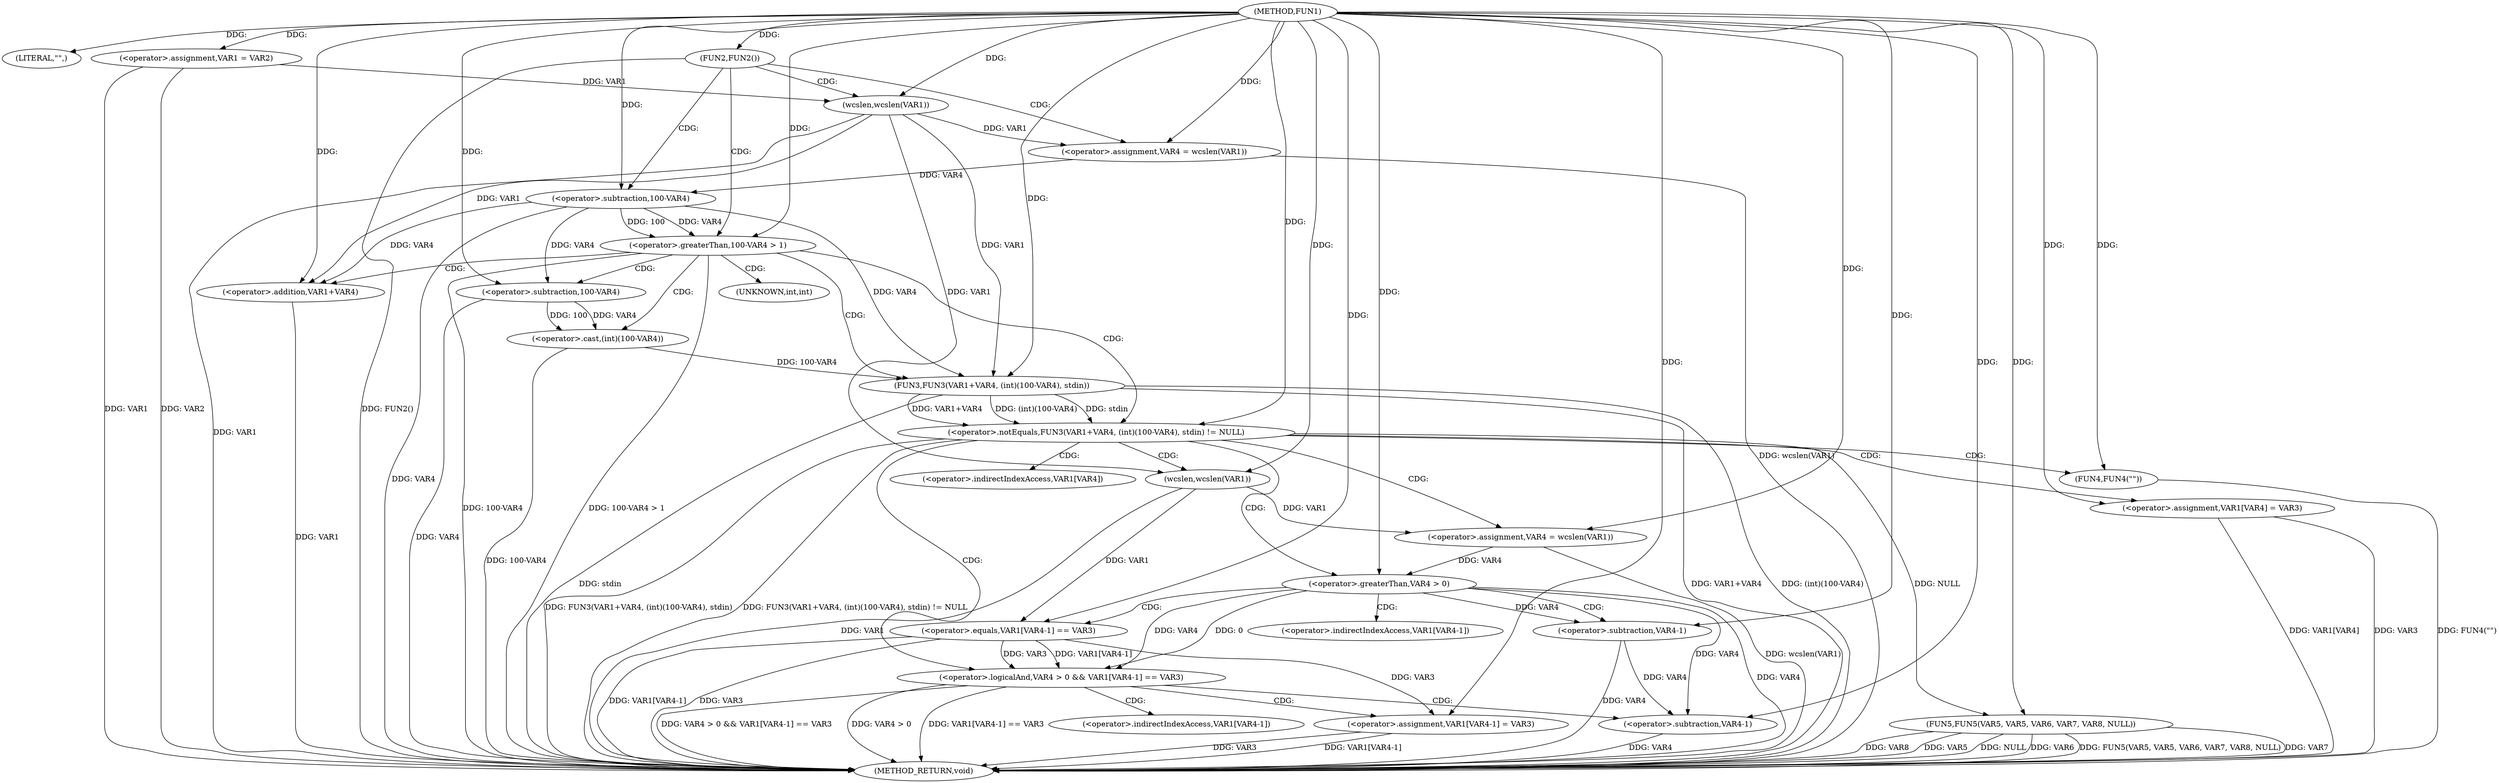 digraph FUN1 {  
"1000100" [label = "(METHOD,FUN1)" ]
"1000177" [label = "(METHOD_RETURN,void)" ]
"1000103" [label = "(LITERAL,\"\",)" ]
"1000104" [label = "(<operator>.assignment,VAR1 = VAR2)" ]
"1000108" [label = "(FUN2,FUN2())" ]
"1000112" [label = "(<operator>.assignment,VAR4 = wcslen(VAR1))" ]
"1000114" [label = "(wcslen,wcslen(VAR1))" ]
"1000117" [label = "(<operator>.greaterThan,100-VAR4 > 1)" ]
"1000118" [label = "(<operator>.subtraction,100-VAR4)" ]
"1000124" [label = "(<operator>.notEquals,FUN3(VAR1+VAR4, (int)(100-VAR4), stdin) != NULL)" ]
"1000125" [label = "(FUN3,FUN3(VAR1+VAR4, (int)(100-VAR4), stdin))" ]
"1000126" [label = "(<operator>.addition,VAR1+VAR4)" ]
"1000129" [label = "(<operator>.cast,(int)(100-VAR4))" ]
"1000131" [label = "(<operator>.subtraction,100-VAR4)" ]
"1000137" [label = "(<operator>.assignment,VAR4 = wcslen(VAR1))" ]
"1000139" [label = "(wcslen,wcslen(VAR1))" ]
"1000142" [label = "(<operator>.logicalAnd,VAR4 > 0 && VAR1[VAR4-1] == VAR3)" ]
"1000143" [label = "(<operator>.greaterThan,VAR4 > 0)" ]
"1000146" [label = "(<operator>.equals,VAR1[VAR4-1] == VAR3)" ]
"1000149" [label = "(<operator>.subtraction,VAR4-1)" ]
"1000154" [label = "(<operator>.assignment,VAR1[VAR4-1] = VAR3)" ]
"1000157" [label = "(<operator>.subtraction,VAR4-1)" ]
"1000163" [label = "(FUN4,FUN4(\"\"))" ]
"1000165" [label = "(<operator>.assignment,VAR1[VAR4] = VAR3)" ]
"1000170" [label = "(FUN5,FUN5(VAR5, VAR5, VAR6, VAR7, VAR8, NULL))" ]
"1000130" [label = "(UNKNOWN,int,int)" ]
"1000147" [label = "(<operator>.indirectIndexAccess,VAR1[VAR4-1])" ]
"1000155" [label = "(<operator>.indirectIndexAccess,VAR1[VAR4-1])" ]
"1000166" [label = "(<operator>.indirectIndexAccess,VAR1[VAR4])" ]
  "1000117" -> "1000177"  [ label = "DDG: 100-VAR4 > 1"] 
  "1000125" -> "1000177"  [ label = "DDG: VAR1+VAR4"] 
  "1000124" -> "1000177"  [ label = "DDG: FUN3(VAR1+VAR4, (int)(100-VAR4), stdin)"] 
  "1000108" -> "1000177"  [ label = "DDG: FUN2()"] 
  "1000165" -> "1000177"  [ label = "DDG: VAR3"] 
  "1000104" -> "1000177"  [ label = "DDG: VAR1"] 
  "1000137" -> "1000177"  [ label = "DDG: wcslen(VAR1)"] 
  "1000114" -> "1000177"  [ label = "DDG: VAR1"] 
  "1000126" -> "1000177"  [ label = "DDG: VAR1"] 
  "1000117" -> "1000177"  [ label = "DDG: 100-VAR4"] 
  "1000146" -> "1000177"  [ label = "DDG: VAR1[VAR4-1]"] 
  "1000170" -> "1000177"  [ label = "DDG: VAR5"] 
  "1000142" -> "1000177"  [ label = "DDG: VAR4 > 0 && VAR1[VAR4-1] == VAR3"] 
  "1000112" -> "1000177"  [ label = "DDG: wcslen(VAR1)"] 
  "1000154" -> "1000177"  [ label = "DDG: VAR3"] 
  "1000165" -> "1000177"  [ label = "DDG: VAR1[VAR4]"] 
  "1000139" -> "1000177"  [ label = "DDG: VAR1"] 
  "1000146" -> "1000177"  [ label = "DDG: VAR3"] 
  "1000125" -> "1000177"  [ label = "DDG: (int)(100-VAR4)"] 
  "1000154" -> "1000177"  [ label = "DDG: VAR1[VAR4-1]"] 
  "1000157" -> "1000177"  [ label = "DDG: VAR4"] 
  "1000143" -> "1000177"  [ label = "DDG: VAR4"] 
  "1000125" -> "1000177"  [ label = "DDG: stdin"] 
  "1000170" -> "1000177"  [ label = "DDG: NULL"] 
  "1000131" -> "1000177"  [ label = "DDG: VAR4"] 
  "1000118" -> "1000177"  [ label = "DDG: VAR4"] 
  "1000170" -> "1000177"  [ label = "DDG: VAR6"] 
  "1000142" -> "1000177"  [ label = "DDG: VAR4 > 0"] 
  "1000170" -> "1000177"  [ label = "DDG: FUN5(VAR5, VAR5, VAR6, VAR7, VAR8, NULL)"] 
  "1000149" -> "1000177"  [ label = "DDG: VAR4"] 
  "1000163" -> "1000177"  [ label = "DDG: FUN4(\"\")"] 
  "1000142" -> "1000177"  [ label = "DDG: VAR1[VAR4-1] == VAR3"] 
  "1000170" -> "1000177"  [ label = "DDG: VAR7"] 
  "1000104" -> "1000177"  [ label = "DDG: VAR2"] 
  "1000170" -> "1000177"  [ label = "DDG: VAR8"] 
  "1000129" -> "1000177"  [ label = "DDG: 100-VAR4"] 
  "1000124" -> "1000177"  [ label = "DDG: FUN3(VAR1+VAR4, (int)(100-VAR4), stdin) != NULL"] 
  "1000100" -> "1000103"  [ label = "DDG: "] 
  "1000100" -> "1000104"  [ label = "DDG: "] 
  "1000100" -> "1000108"  [ label = "DDG: "] 
  "1000114" -> "1000112"  [ label = "DDG: VAR1"] 
  "1000100" -> "1000112"  [ label = "DDG: "] 
  "1000104" -> "1000114"  [ label = "DDG: VAR1"] 
  "1000100" -> "1000114"  [ label = "DDG: "] 
  "1000118" -> "1000117"  [ label = "DDG: 100"] 
  "1000118" -> "1000117"  [ label = "DDG: VAR4"] 
  "1000100" -> "1000118"  [ label = "DDG: "] 
  "1000112" -> "1000118"  [ label = "DDG: VAR4"] 
  "1000100" -> "1000117"  [ label = "DDG: "] 
  "1000125" -> "1000124"  [ label = "DDG: VAR1+VAR4"] 
  "1000125" -> "1000124"  [ label = "DDG: (int)(100-VAR4)"] 
  "1000125" -> "1000124"  [ label = "DDG: stdin"] 
  "1000114" -> "1000125"  [ label = "DDG: VAR1"] 
  "1000100" -> "1000125"  [ label = "DDG: "] 
  "1000118" -> "1000125"  [ label = "DDG: VAR4"] 
  "1000114" -> "1000126"  [ label = "DDG: VAR1"] 
  "1000100" -> "1000126"  [ label = "DDG: "] 
  "1000118" -> "1000126"  [ label = "DDG: VAR4"] 
  "1000129" -> "1000125"  [ label = "DDG: 100-VAR4"] 
  "1000131" -> "1000129"  [ label = "DDG: 100"] 
  "1000131" -> "1000129"  [ label = "DDG: VAR4"] 
  "1000100" -> "1000131"  [ label = "DDG: "] 
  "1000118" -> "1000131"  [ label = "DDG: VAR4"] 
  "1000100" -> "1000124"  [ label = "DDG: "] 
  "1000139" -> "1000137"  [ label = "DDG: VAR1"] 
  "1000100" -> "1000137"  [ label = "DDG: "] 
  "1000100" -> "1000139"  [ label = "DDG: "] 
  "1000114" -> "1000139"  [ label = "DDG: VAR1"] 
  "1000143" -> "1000142"  [ label = "DDG: VAR4"] 
  "1000143" -> "1000142"  [ label = "DDG: 0"] 
  "1000137" -> "1000143"  [ label = "DDG: VAR4"] 
  "1000100" -> "1000143"  [ label = "DDG: "] 
  "1000146" -> "1000142"  [ label = "DDG: VAR1[VAR4-1]"] 
  "1000146" -> "1000142"  [ label = "DDG: VAR3"] 
  "1000139" -> "1000146"  [ label = "DDG: VAR1"] 
  "1000143" -> "1000149"  [ label = "DDG: VAR4"] 
  "1000100" -> "1000149"  [ label = "DDG: "] 
  "1000100" -> "1000146"  [ label = "DDG: "] 
  "1000146" -> "1000154"  [ label = "DDG: VAR3"] 
  "1000100" -> "1000154"  [ label = "DDG: "] 
  "1000143" -> "1000157"  [ label = "DDG: VAR4"] 
  "1000149" -> "1000157"  [ label = "DDG: VAR4"] 
  "1000100" -> "1000157"  [ label = "DDG: "] 
  "1000100" -> "1000163"  [ label = "DDG: "] 
  "1000100" -> "1000165"  [ label = "DDG: "] 
  "1000100" -> "1000170"  [ label = "DDG: "] 
  "1000124" -> "1000170"  [ label = "DDG: NULL"] 
  "1000108" -> "1000117"  [ label = "CDG: "] 
  "1000108" -> "1000114"  [ label = "CDG: "] 
  "1000108" -> "1000118"  [ label = "CDG: "] 
  "1000108" -> "1000112"  [ label = "CDG: "] 
  "1000117" -> "1000125"  [ label = "CDG: "] 
  "1000117" -> "1000131"  [ label = "CDG: "] 
  "1000117" -> "1000126"  [ label = "CDG: "] 
  "1000117" -> "1000129"  [ label = "CDG: "] 
  "1000117" -> "1000124"  [ label = "CDG: "] 
  "1000117" -> "1000130"  [ label = "CDG: "] 
  "1000124" -> "1000142"  [ label = "CDG: "] 
  "1000124" -> "1000166"  [ label = "CDG: "] 
  "1000124" -> "1000139"  [ label = "CDG: "] 
  "1000124" -> "1000165"  [ label = "CDG: "] 
  "1000124" -> "1000163"  [ label = "CDG: "] 
  "1000124" -> "1000143"  [ label = "CDG: "] 
  "1000124" -> "1000137"  [ label = "CDG: "] 
  "1000142" -> "1000157"  [ label = "CDG: "] 
  "1000142" -> "1000155"  [ label = "CDG: "] 
  "1000142" -> "1000154"  [ label = "CDG: "] 
  "1000143" -> "1000149"  [ label = "CDG: "] 
  "1000143" -> "1000147"  [ label = "CDG: "] 
  "1000143" -> "1000146"  [ label = "CDG: "] 
}
